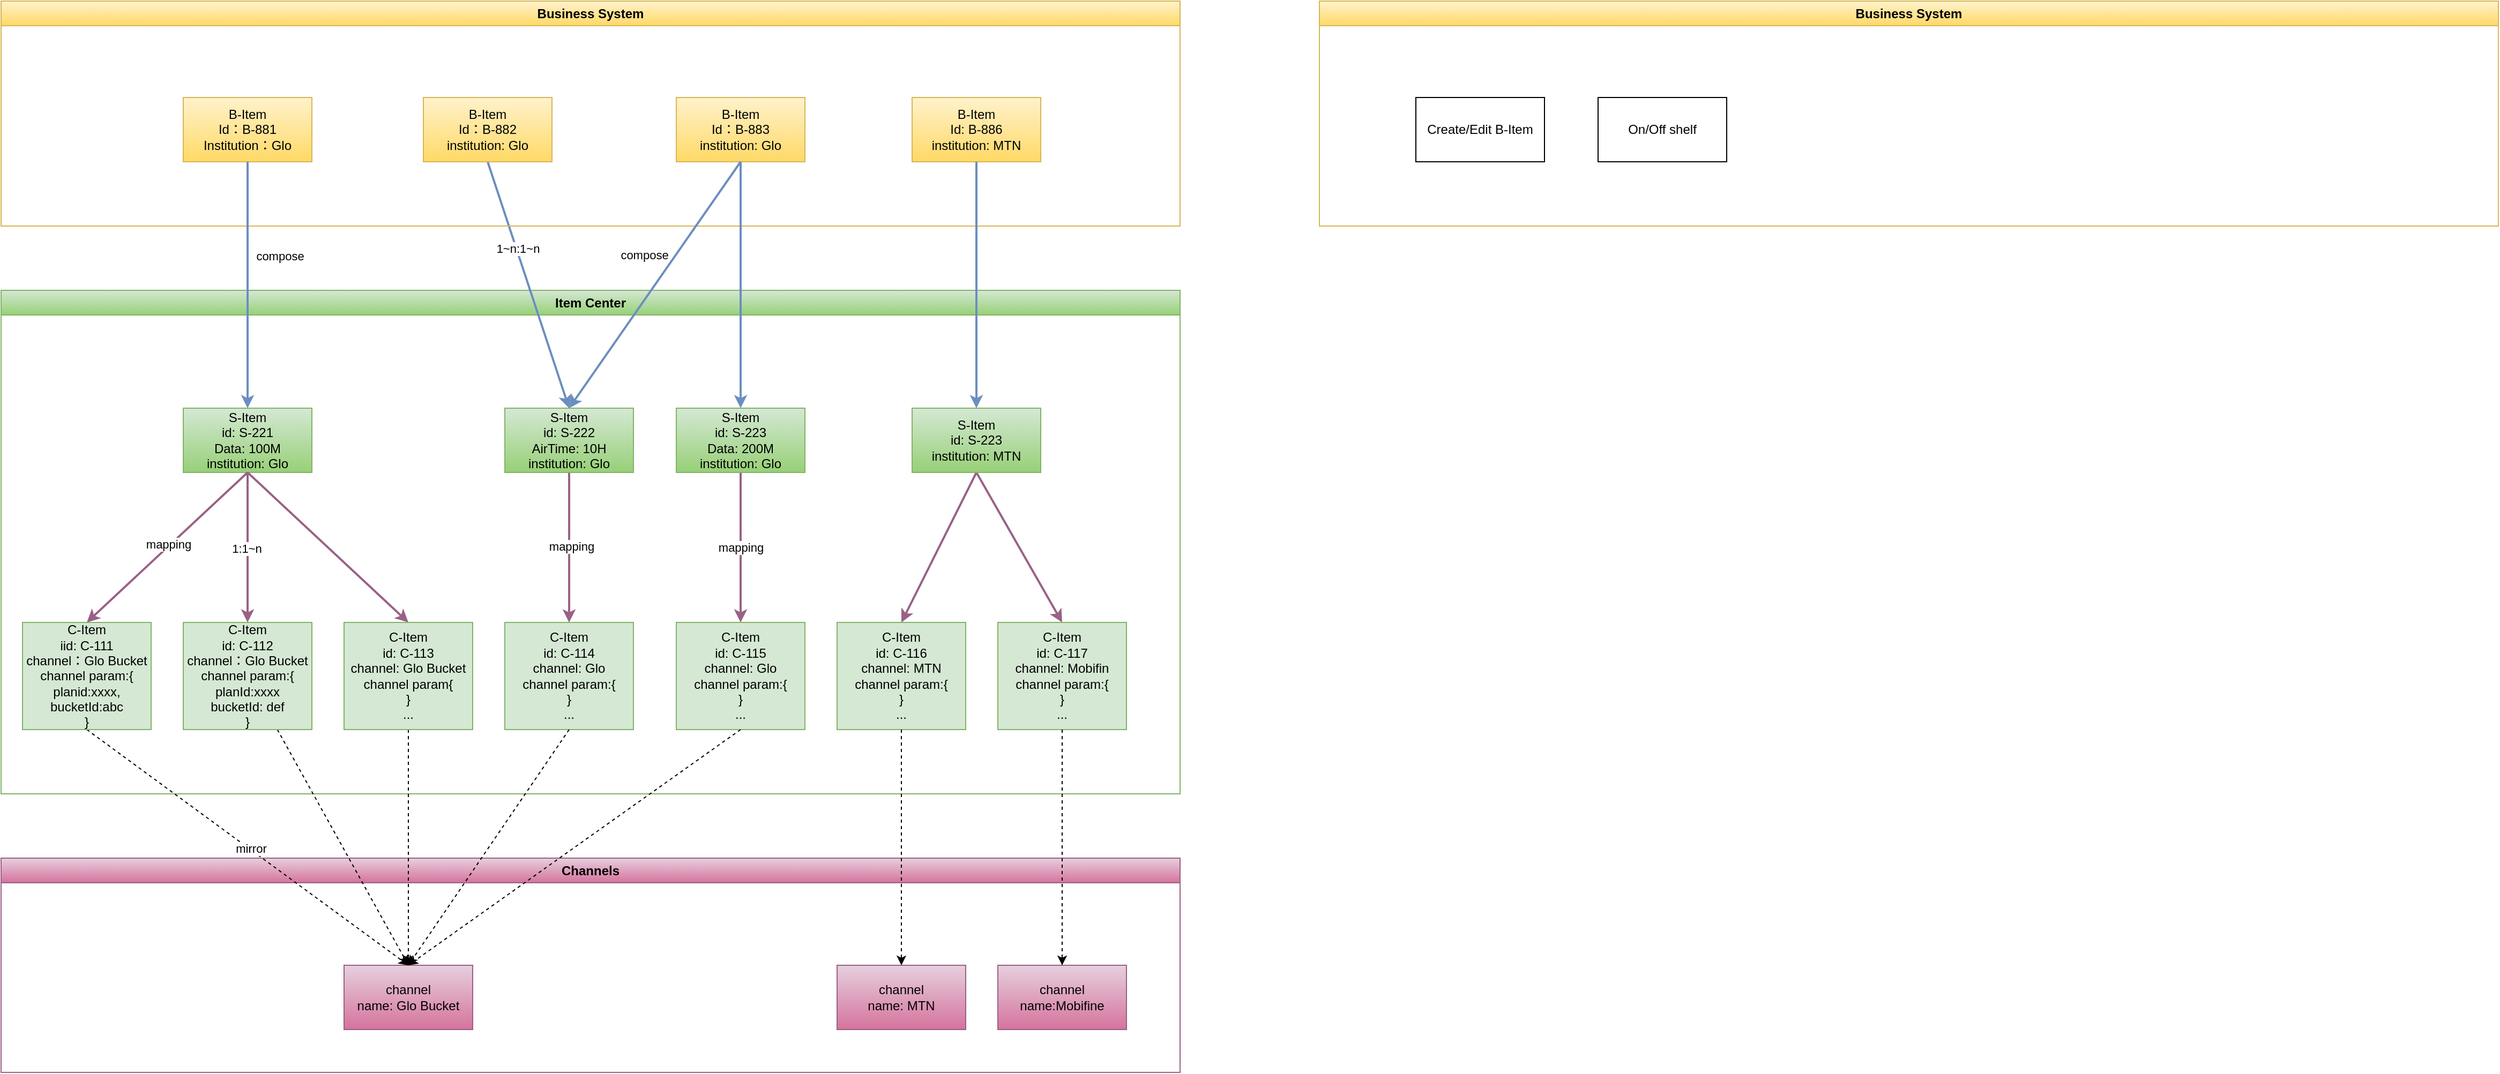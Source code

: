 <mxfile version="22.1.15" type="github">
  <diagram name="Page-1" id="RwBjvzpkHHgibt-gjoze">
    <mxGraphModel dx="1375" dy="2038" grid="1" gridSize="10" guides="1" tooltips="1" connect="1" arrows="1" fold="1" page="1" pageScale="1" pageWidth="827" pageHeight="1169" math="0" shadow="0">
      <root>
        <mxCell id="0" />
        <mxCell id="1" parent="0" />
        <mxCell id="WxOcd5TwtlpuZQIKpukj-44" value="Channels" style="swimlane;whiteSpace=wrap;html=1;fillColor=#e6d0de;gradientColor=#d5739d;strokeColor=#996185;" vertex="1" parent="1">
          <mxGeometry x="20" y="740" width="1100" height="200" as="geometry" />
        </mxCell>
        <mxCell id="WxOcd5TwtlpuZQIKpukj-4" value="channel&lt;br&gt;name: Glo Bucket" style="rounded=0;whiteSpace=wrap;html=1;fillColor=#e6d0de;gradientColor=#d5739d;strokeColor=#996185;" vertex="1" parent="WxOcd5TwtlpuZQIKpukj-44">
          <mxGeometry x="320" y="100" width="120" height="60" as="geometry" />
        </mxCell>
        <mxCell id="WxOcd5TwtlpuZQIKpukj-45" value="channel&lt;br&gt;name: MTN" style="rounded=0;whiteSpace=wrap;html=1;fillColor=#e6d0de;gradientColor=#d5739d;strokeColor=#996185;" vertex="1" parent="WxOcd5TwtlpuZQIKpukj-44">
          <mxGeometry x="780" y="100" width="120" height="60" as="geometry" />
        </mxCell>
        <mxCell id="WxOcd5TwtlpuZQIKpukj-46" value="channel&lt;br&gt;name:Mobifine" style="rounded=0;whiteSpace=wrap;html=1;fillColor=#e6d0de;gradientColor=#d5739d;strokeColor=#996185;" vertex="1" parent="WxOcd5TwtlpuZQIKpukj-44">
          <mxGeometry x="930" y="100" width="120" height="60" as="geometry" />
        </mxCell>
        <mxCell id="WxOcd5TwtlpuZQIKpukj-19" value="Item Center" style="swimlane;whiteSpace=wrap;html=1;fillColor=#d5e8d4;gradientColor=#97d077;strokeColor=#82b366;" vertex="1" parent="1">
          <mxGeometry x="20" y="210" width="1100" height="470" as="geometry" />
        </mxCell>
        <mxCell id="WxOcd5TwtlpuZQIKpukj-18" value="C-Item&lt;br&gt;id: C-114&lt;br&gt;channel: Glo&lt;br&gt;channel param:{&lt;br&gt;}&lt;br&gt;..." style="rounded=0;whiteSpace=wrap;html=1;fillColor=#d5e8d4;strokeColor=#82b366;" vertex="1" parent="WxOcd5TwtlpuZQIKpukj-19">
          <mxGeometry x="470" y="310" width="120" height="100" as="geometry" />
        </mxCell>
        <mxCell id="WxOcd5TwtlpuZQIKpukj-43" value="mapping" style="edgeStyle=orthogonalEdgeStyle;rounded=0;orthogonalLoop=1;jettySize=auto;html=1;entryX=0.5;entryY=0;entryDx=0;entryDy=0;fillColor=#e6d0de;gradientColor=#d5739d;strokeColor=#996185;strokeWidth=2;" edge="1" parent="WxOcd5TwtlpuZQIKpukj-19" source="WxOcd5TwtlpuZQIKpukj-27" target="WxOcd5TwtlpuZQIKpukj-42">
          <mxGeometry relative="1" as="geometry" />
        </mxCell>
        <mxCell id="WxOcd5TwtlpuZQIKpukj-27" value="S-Item&lt;br&gt;id: S-223&lt;br&gt;Data: 200M&lt;br&gt;institution: Glo" style="rounded=0;whiteSpace=wrap;html=1;fillColor=#d5e8d4;gradientColor=#97d077;strokeColor=#82b366;" vertex="1" parent="WxOcd5TwtlpuZQIKpukj-19">
          <mxGeometry x="630" y="110" width="120" height="60" as="geometry" />
        </mxCell>
        <mxCell id="WxOcd5TwtlpuZQIKpukj-40" style="rounded=0;orthogonalLoop=1;jettySize=auto;html=1;entryX=0.5;entryY=0;entryDx=0;entryDy=0;exitX=0.5;exitY=1;exitDx=0;exitDy=0;fillColor=#e6d0de;gradientColor=#d5739d;strokeColor=#996185;strokeWidth=2;" edge="1" parent="WxOcd5TwtlpuZQIKpukj-19" source="WxOcd5TwtlpuZQIKpukj-34" target="WxOcd5TwtlpuZQIKpukj-38">
          <mxGeometry relative="1" as="geometry" />
        </mxCell>
        <mxCell id="WxOcd5TwtlpuZQIKpukj-41" style="rounded=0;orthogonalLoop=1;jettySize=auto;html=1;entryX=0.5;entryY=0;entryDx=0;entryDy=0;exitX=0.5;exitY=1;exitDx=0;exitDy=0;fillColor=#e6d0de;gradientColor=#d5739d;strokeColor=#996185;strokeWidth=2;" edge="1" parent="WxOcd5TwtlpuZQIKpukj-19" source="WxOcd5TwtlpuZQIKpukj-34" target="WxOcd5TwtlpuZQIKpukj-39">
          <mxGeometry relative="1" as="geometry" />
        </mxCell>
        <mxCell id="WxOcd5TwtlpuZQIKpukj-34" value="S-Item&lt;br&gt;id: S-223&lt;br&gt;institution: MTN" style="rounded=0;whiteSpace=wrap;html=1;fillColor=#d5e8d4;gradientColor=#97d077;strokeColor=#82b366;" vertex="1" parent="WxOcd5TwtlpuZQIKpukj-19">
          <mxGeometry x="850" y="110" width="120" height="60" as="geometry" />
        </mxCell>
        <mxCell id="WxOcd5TwtlpuZQIKpukj-2" value="S-Item&lt;br&gt;id: S-221&lt;br&gt;Data: 100M&lt;br&gt;institution: Glo" style="rounded=0;whiteSpace=wrap;html=1;fillColor=#d5e8d4;gradientColor=#97d077;strokeColor=#82b366;" vertex="1" parent="WxOcd5TwtlpuZQIKpukj-19">
          <mxGeometry x="170" y="110" width="120" height="60" as="geometry" />
        </mxCell>
        <mxCell id="WxOcd5TwtlpuZQIKpukj-38" value="C-Item&lt;br&gt;id: C-116&lt;br&gt;channel: MTN&lt;br&gt;channel param:{&lt;br&gt;}&lt;br&gt;..." style="rounded=0;whiteSpace=wrap;html=1;fillColor=#d5e8d4;strokeColor=#82b366;" vertex="1" parent="WxOcd5TwtlpuZQIKpukj-19">
          <mxGeometry x="780" y="310" width="120" height="100" as="geometry" />
        </mxCell>
        <mxCell id="WxOcd5TwtlpuZQIKpukj-39" value="C-Item&lt;br&gt;id: C-117&lt;br&gt;channel: Mobifin&lt;br&gt;channel param:{&lt;br&gt;}&lt;br&gt;..." style="rounded=0;whiteSpace=wrap;html=1;fillColor=#d5e8d4;strokeColor=#82b366;" vertex="1" parent="WxOcd5TwtlpuZQIKpukj-19">
          <mxGeometry x="930" y="310" width="120" height="100" as="geometry" />
        </mxCell>
        <mxCell id="WxOcd5TwtlpuZQIKpukj-42" value="C-Item&lt;br&gt;id: C-115&lt;br&gt;channel: Glo&lt;br&gt;channel param:{&lt;br&gt;}&lt;br&gt;..." style="rounded=0;whiteSpace=wrap;html=1;fillColor=#d5e8d4;strokeColor=#82b366;" vertex="1" parent="WxOcd5TwtlpuZQIKpukj-19">
          <mxGeometry x="630" y="310" width="120" height="100" as="geometry" />
        </mxCell>
        <mxCell id="WxOcd5TwtlpuZQIKpukj-15" style="rounded=0;orthogonalLoop=1;jettySize=auto;html=1;entryX=0.5;entryY=0;entryDx=0;entryDy=0;exitX=0.5;exitY=1;exitDx=0;exitDy=0;fillColor=#dae8fc;strokeColor=#6c8ebf;strokeWidth=2;" edge="1" parent="1" source="WxOcd5TwtlpuZQIKpukj-1" target="WxOcd5TwtlpuZQIKpukj-11">
          <mxGeometry relative="1" as="geometry" />
        </mxCell>
        <mxCell id="WxOcd5TwtlpuZQIKpukj-32" value="1~n:1~n" style="edgeLabel;html=1;align=center;verticalAlign=middle;resizable=0;points=[];" vertex="1" connectable="0" parent="WxOcd5TwtlpuZQIKpukj-15">
          <mxGeometry x="-0.3" y="1" relative="1" as="geometry">
            <mxPoint as="offset" />
          </mxGeometry>
        </mxCell>
        <mxCell id="WxOcd5TwtlpuZQIKpukj-6" style="rounded=0;orthogonalLoop=1;jettySize=auto;html=1;entryX=0.5;entryY=0;entryDx=0;entryDy=0;exitX=0.5;exitY=1;exitDx=0;exitDy=0;fillColor=#e6d0de;gradientColor=#d5739d;strokeColor=#996185;strokeWidth=2;" edge="1" parent="1" source="WxOcd5TwtlpuZQIKpukj-2" target="WxOcd5TwtlpuZQIKpukj-3">
          <mxGeometry relative="1" as="geometry" />
        </mxCell>
        <mxCell id="WxOcd5TwtlpuZQIKpukj-16" value="mapping" style="edgeLabel;html=1;align=center;verticalAlign=middle;resizable=0;points=[];" vertex="1" connectable="0" parent="WxOcd5TwtlpuZQIKpukj-6">
          <mxGeometry x="-0.024" y="-1" relative="1" as="geometry">
            <mxPoint y="-1" as="offset" />
          </mxGeometry>
        </mxCell>
        <mxCell id="WxOcd5TwtlpuZQIKpukj-7" style="rounded=0;orthogonalLoop=1;jettySize=auto;html=1;entryX=0.5;entryY=0;entryDx=0;entryDy=0;exitX=0.5;exitY=1;exitDx=0;exitDy=0;fillColor=#e6d0de;gradientColor=#d5739d;strokeColor=#996185;strokeWidth=2;" edge="1" parent="1" source="WxOcd5TwtlpuZQIKpukj-2" target="WxOcd5TwtlpuZQIKpukj-5">
          <mxGeometry relative="1" as="geometry" />
        </mxCell>
        <mxCell id="WxOcd5TwtlpuZQIKpukj-31" value="1:1~n" style="edgeLabel;html=1;align=center;verticalAlign=middle;resizable=0;points=[];" vertex="1" connectable="0" parent="WxOcd5TwtlpuZQIKpukj-7">
          <mxGeometry x="0.007" y="-1" relative="1" as="geometry">
            <mxPoint as="offset" />
          </mxGeometry>
        </mxCell>
        <mxCell id="WxOcd5TwtlpuZQIKpukj-9" style="rounded=0;orthogonalLoop=1;jettySize=auto;html=1;entryX=0.5;entryY=0;entryDx=0;entryDy=0;exitX=0.5;exitY=1;exitDx=0;exitDy=0;fillColor=#e6d0de;gradientColor=#d5739d;strokeColor=#996185;strokeWidth=2;" edge="1" parent="1" source="WxOcd5TwtlpuZQIKpukj-2" target="WxOcd5TwtlpuZQIKpukj-8">
          <mxGeometry relative="1" as="geometry" />
        </mxCell>
        <mxCell id="WxOcd5TwtlpuZQIKpukj-12" style="rounded=0;orthogonalLoop=1;jettySize=auto;html=1;entryX=0.5;entryY=0;entryDx=0;entryDy=0;exitX=0.5;exitY=1;exitDx=0;exitDy=0;dashed=1;" edge="1" parent="1" source="WxOcd5TwtlpuZQIKpukj-3" target="WxOcd5TwtlpuZQIKpukj-4">
          <mxGeometry relative="1" as="geometry" />
        </mxCell>
        <mxCell id="WxOcd5TwtlpuZQIKpukj-17" value="mirror" style="edgeLabel;html=1;align=center;verticalAlign=middle;resizable=0;points=[];" vertex="1" connectable="0" parent="WxOcd5TwtlpuZQIKpukj-12">
          <mxGeometry x="0.017" y="1" relative="1" as="geometry">
            <mxPoint as="offset" />
          </mxGeometry>
        </mxCell>
        <mxCell id="WxOcd5TwtlpuZQIKpukj-3" value="C-Item&lt;br&gt;iid: C-111&lt;br&gt;channel：Glo Bucket&lt;br&gt;channel param:{&lt;br&gt;planid:xxxx,&lt;br&gt;bucketId:abc&lt;br&gt;}" style="rounded=0;whiteSpace=wrap;html=1;fillColor=#d5e8d4;strokeColor=#82b366;" vertex="1" parent="1">
          <mxGeometry x="40" y="520" width="120" height="100" as="geometry" />
        </mxCell>
        <mxCell id="WxOcd5TwtlpuZQIKpukj-13" style="rounded=0;orthogonalLoop=1;jettySize=auto;html=1;entryX=0.5;entryY=0;entryDx=0;entryDy=0;dashed=1;" edge="1" parent="1" source="WxOcd5TwtlpuZQIKpukj-5" target="WxOcd5TwtlpuZQIKpukj-4">
          <mxGeometry relative="1" as="geometry" />
        </mxCell>
        <mxCell id="WxOcd5TwtlpuZQIKpukj-5" value="C-Item&lt;br&gt;id: C-112&lt;br&gt;channel：Glo Bucket&lt;br&gt;channel param:{&lt;br&gt;planId:xxxx&lt;br&gt;bucketId: def&lt;br&gt;}" style="rounded=0;whiteSpace=wrap;html=1;fillColor=#d5e8d4;strokeColor=#82b366;" vertex="1" parent="1">
          <mxGeometry x="190" y="520" width="120" height="100" as="geometry" />
        </mxCell>
        <mxCell id="WxOcd5TwtlpuZQIKpukj-14" style="rounded=0;orthogonalLoop=1;jettySize=auto;html=1;entryX=0.5;entryY=0;entryDx=0;entryDy=0;exitX=0.5;exitY=1;exitDx=0;exitDy=0;dashed=1;" edge="1" parent="1" source="WxOcd5TwtlpuZQIKpukj-8" target="WxOcd5TwtlpuZQIKpukj-4">
          <mxGeometry relative="1" as="geometry" />
        </mxCell>
        <mxCell id="WxOcd5TwtlpuZQIKpukj-8" value="C-Item&lt;br&gt;id: C-113&lt;br&gt;channel: Glo Bucket&lt;br&gt;channel param{&lt;br&gt;}&lt;br&gt;..." style="rounded=0;whiteSpace=wrap;html=1;fillColor=#d5e8d4;strokeColor=#82b366;" vertex="1" parent="1">
          <mxGeometry x="340" y="520" width="120" height="100" as="geometry" />
        </mxCell>
        <mxCell id="WxOcd5TwtlpuZQIKpukj-20" style="rounded=0;orthogonalLoop=1;jettySize=auto;html=1;entryX=0.5;entryY=0;entryDx=0;entryDy=0;fillColor=#e6d0de;gradientColor=#d5739d;strokeColor=#996185;strokeWidth=2;" edge="1" parent="1" source="WxOcd5TwtlpuZQIKpukj-11" target="WxOcd5TwtlpuZQIKpukj-18">
          <mxGeometry relative="1" as="geometry" />
        </mxCell>
        <mxCell id="WxOcd5TwtlpuZQIKpukj-21" value="mapping" style="edgeLabel;html=1;align=center;verticalAlign=middle;resizable=0;points=[];" vertex="1" connectable="0" parent="WxOcd5TwtlpuZQIKpukj-20">
          <mxGeometry x="-0.008" y="2" relative="1" as="geometry">
            <mxPoint y="-1" as="offset" />
          </mxGeometry>
        </mxCell>
        <mxCell id="WxOcd5TwtlpuZQIKpukj-11" value="S-Item&lt;br&gt;id: S-222&lt;br&gt;AirTime: 10H&lt;br&gt;institution: Glo" style="rounded=0;whiteSpace=wrap;html=1;fillColor=#d5e8d4;gradientColor=#97d077;strokeColor=#82b366;" vertex="1" parent="1">
          <mxGeometry x="490" y="320" width="120" height="60" as="geometry" />
        </mxCell>
        <mxCell id="WxOcd5TwtlpuZQIKpukj-24" value="Business System" style="swimlane;whiteSpace=wrap;html=1;fillColor=#fff2cc;gradientColor=#ffd966;strokeColor=#d6b656;" vertex="1" parent="1">
          <mxGeometry x="20" y="-60" width="1100" height="210" as="geometry" />
        </mxCell>
        <mxCell id="WxOcd5TwtlpuZQIKpukj-1" value="B-Item&lt;br&gt;Id：B-882&lt;br&gt;institution: Glo" style="rounded=0;whiteSpace=wrap;html=1;fillColor=#fff2cc;gradientColor=#ffd966;strokeColor=#d6b656;" vertex="1" parent="WxOcd5TwtlpuZQIKpukj-24">
          <mxGeometry x="394" y="90" width="120" height="60" as="geometry" />
        </mxCell>
        <mxCell id="WxOcd5TwtlpuZQIKpukj-23" value="B-Item&lt;br&gt;Id：B-883&lt;br&gt;institution: Glo" style="rounded=0;whiteSpace=wrap;html=1;fillColor=#fff2cc;gradientColor=#ffd966;strokeColor=#d6b656;" vertex="1" parent="WxOcd5TwtlpuZQIKpukj-24">
          <mxGeometry x="630" y="90" width="120" height="60" as="geometry" />
        </mxCell>
        <mxCell id="WxOcd5TwtlpuZQIKpukj-22" value="B-Item&lt;br&gt;Id：B-881&lt;br&gt;Institution：Glo" style="rounded=0;whiteSpace=wrap;html=1;fillColor=#fff2cc;gradientColor=#ffd966;strokeColor=#d6b656;" vertex="1" parent="WxOcd5TwtlpuZQIKpukj-24">
          <mxGeometry x="170" y="90" width="120" height="60" as="geometry" />
        </mxCell>
        <mxCell id="WxOcd5TwtlpuZQIKpukj-33" value="B-Item&lt;br&gt;Id: B-886&lt;br&gt;institution: MTN" style="rounded=0;whiteSpace=wrap;html=1;fillColor=#fff2cc;gradientColor=#ffd966;strokeColor=#d6b656;" vertex="1" parent="WxOcd5TwtlpuZQIKpukj-24">
          <mxGeometry x="850" y="90" width="120" height="60" as="geometry" />
        </mxCell>
        <mxCell id="WxOcd5TwtlpuZQIKpukj-25" style="rounded=0;orthogonalLoop=1;jettySize=auto;html=1;entryX=0.5;entryY=0;entryDx=0;entryDy=0;exitX=0.5;exitY=1;exitDx=0;exitDy=0;fillColor=#dae8fc;strokeColor=#6c8ebf;strokeWidth=2;" edge="1" parent="1" source="WxOcd5TwtlpuZQIKpukj-22" target="WxOcd5TwtlpuZQIKpukj-2">
          <mxGeometry relative="1" as="geometry" />
        </mxCell>
        <mxCell id="WxOcd5TwtlpuZQIKpukj-30" value="compose" style="edgeLabel;html=1;align=center;verticalAlign=middle;resizable=0;points=[];" vertex="1" connectable="0" parent="WxOcd5TwtlpuZQIKpukj-25">
          <mxGeometry x="-0.237" y="-1" relative="1" as="geometry">
            <mxPoint x="31" as="offset" />
          </mxGeometry>
        </mxCell>
        <mxCell id="WxOcd5TwtlpuZQIKpukj-26" style="rounded=0;orthogonalLoop=1;jettySize=auto;html=1;entryX=0.5;entryY=0;entryDx=0;entryDy=0;exitX=0.5;exitY=1;exitDx=0;exitDy=0;fillColor=#dae8fc;strokeColor=#6c8ebf;strokeWidth=2;" edge="1" parent="1" source="WxOcd5TwtlpuZQIKpukj-23" target="WxOcd5TwtlpuZQIKpukj-11">
          <mxGeometry relative="1" as="geometry" />
        </mxCell>
        <mxCell id="WxOcd5TwtlpuZQIKpukj-29" value="compose" style="edgeLabel;html=1;align=center;verticalAlign=middle;resizable=0;points=[];" vertex="1" connectable="0" parent="WxOcd5TwtlpuZQIKpukj-26">
          <mxGeometry x="-0.234" y="-2" relative="1" as="geometry">
            <mxPoint x="-27" as="offset" />
          </mxGeometry>
        </mxCell>
        <mxCell id="WxOcd5TwtlpuZQIKpukj-28" style="rounded=0;orthogonalLoop=1;jettySize=auto;html=1;entryX=0.5;entryY=0;entryDx=0;entryDy=0;fillColor=#dae8fc;strokeColor=#6c8ebf;strokeWidth=2;" edge="1" parent="1" source="WxOcd5TwtlpuZQIKpukj-23" target="WxOcd5TwtlpuZQIKpukj-27">
          <mxGeometry relative="1" as="geometry" />
        </mxCell>
        <mxCell id="WxOcd5TwtlpuZQIKpukj-36" style="rounded=0;orthogonalLoop=1;jettySize=auto;html=1;entryX=0.5;entryY=0;entryDx=0;entryDy=0;fillColor=#dae8fc;strokeColor=#6c8ebf;strokeWidth=2;" edge="1" parent="1" target="WxOcd5TwtlpuZQIKpukj-34">
          <mxGeometry relative="1" as="geometry">
            <mxPoint x="930" y="90" as="sourcePoint" />
          </mxGeometry>
        </mxCell>
        <mxCell id="WxOcd5TwtlpuZQIKpukj-47" style="edgeStyle=orthogonalEdgeStyle;rounded=0;orthogonalLoop=1;jettySize=auto;html=1;entryX=0.5;entryY=0;entryDx=0;entryDy=0;dashed=1;" edge="1" parent="1" source="WxOcd5TwtlpuZQIKpukj-38" target="WxOcd5TwtlpuZQIKpukj-45">
          <mxGeometry relative="1" as="geometry" />
        </mxCell>
        <mxCell id="WxOcd5TwtlpuZQIKpukj-48" style="edgeStyle=orthogonalEdgeStyle;rounded=0;orthogonalLoop=1;jettySize=auto;html=1;entryX=0.5;entryY=0;entryDx=0;entryDy=0;dashed=1;" edge="1" parent="1" source="WxOcd5TwtlpuZQIKpukj-39" target="WxOcd5TwtlpuZQIKpukj-46">
          <mxGeometry relative="1" as="geometry" />
        </mxCell>
        <mxCell id="WxOcd5TwtlpuZQIKpukj-49" style="rounded=0;orthogonalLoop=1;jettySize=auto;html=1;entryX=0.5;entryY=0;entryDx=0;entryDy=0;exitX=0.5;exitY=1;exitDx=0;exitDy=0;dashed=1;" edge="1" parent="1" source="WxOcd5TwtlpuZQIKpukj-18" target="WxOcd5TwtlpuZQIKpukj-4">
          <mxGeometry relative="1" as="geometry" />
        </mxCell>
        <mxCell id="WxOcd5TwtlpuZQIKpukj-50" style="rounded=0;orthogonalLoop=1;jettySize=auto;html=1;entryX=0.5;entryY=0;entryDx=0;entryDy=0;exitX=0.5;exitY=1;exitDx=0;exitDy=0;dashed=1;" edge="1" parent="1" source="WxOcd5TwtlpuZQIKpukj-42" target="WxOcd5TwtlpuZQIKpukj-4">
          <mxGeometry relative="1" as="geometry" />
        </mxCell>
        <mxCell id="WxOcd5TwtlpuZQIKpukj-51" value="Business System" style="swimlane;whiteSpace=wrap;html=1;fillColor=#fff2cc;gradientColor=#ffd966;strokeColor=#d6b656;" vertex="1" parent="1">
          <mxGeometry x="1250" y="-60" width="1100" height="210" as="geometry" />
        </mxCell>
        <mxCell id="WxOcd5TwtlpuZQIKpukj-56" value="Create/Edit B-Item" style="rounded=0;whiteSpace=wrap;html=1;" vertex="1" parent="WxOcd5TwtlpuZQIKpukj-51">
          <mxGeometry x="90" y="90" width="120" height="60" as="geometry" />
        </mxCell>
        <mxCell id="WxOcd5TwtlpuZQIKpukj-57" value="On/Off shelf" style="rounded=0;whiteSpace=wrap;html=1;" vertex="1" parent="WxOcd5TwtlpuZQIKpukj-51">
          <mxGeometry x="260" y="90" width="120" height="60" as="geometry" />
        </mxCell>
      </root>
    </mxGraphModel>
  </diagram>
</mxfile>
